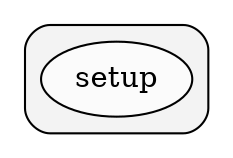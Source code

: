 digraph G {
    graph [rankdir=TB, clusterrank="local"];
    subgraph cluster_G {

        graph [style="filled,rounded",fillcolor="#80808018", label=""];
        setup [label="setup", style="filled", fillcolor="#ffffffb2", fontcolor="#000000", group="0"];
    }
    }
